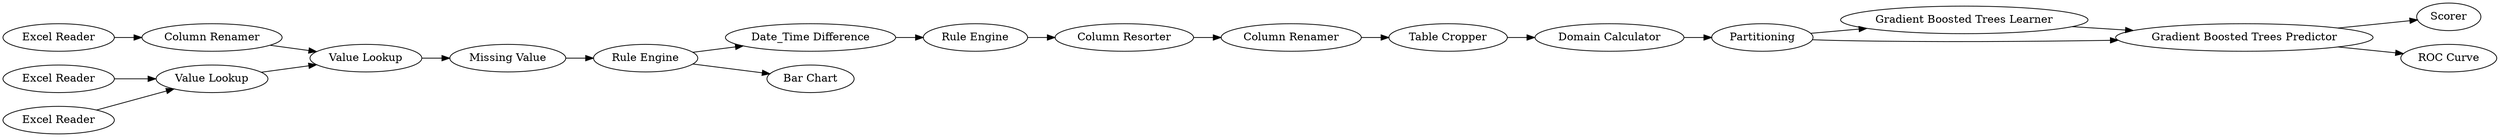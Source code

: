 digraph {
	"-7406675342040888934_3" [label="Excel Reader"]
	"-7406675342040888934_22" [label=Scorer]
	"342196845089250486_13" [label="Rule Engine"]
	"-918430712389630468_14" [label="Column Resorter"]
	"-7406675342040888934_6" [label="Column Renamer"]
	"-918430712389630468_15" [label="Column Renamer"]
	"-7406675342040888934_18" [label="Gradient Boosted Trees Learner"]
	"-7406675342040888934_1" [label="Excel Reader"]
	"-7406675342040888934_19" [label="Gradient Boosted Trees Predictor"]
	"-7406675342040888934_2" [label="Excel Reader"]
	"-7406675342040888934_8" [label="Missing Value"]
	"-7406675342040888934_25" [label="ROC Curve"]
	"-7406675342040888934_17" [label=Partitioning]
	"-918430712389630468_16" [label="Table Cropper"]
	"342196845089250486_12" [label="Date_Time Difference"]
	"-7406675342040888934_9" [label="Rule Engine"]
	"-7406675342040888934_5" [label="Value Lookup"]
	"-7406675342040888934_11" [label="Bar Chart"]
	"-918430712389630468_21" [label="Domain Calculator"]
	"-7406675342040888934_7" [label="Value Lookup"]
	"-7406675342040888934_2" -> "-7406675342040888934_5"
	"-7406675342040888934_5" -> "-7406675342040888934_7"
	"-918430712389630468_14" -> "-918430712389630468_15"
	"-7406675342040888934_19" -> "-7406675342040888934_25"
	"-918430712389630468_21" -> "-7406675342040888934_17"
	"-7406675342040888934_19" -> "-7406675342040888934_22"
	"-7406675342040888934_7" -> "-7406675342040888934_8"
	"-7406675342040888934_18" -> "-7406675342040888934_19"
	"342196845089250486_12" -> "342196845089250486_13"
	"-918430712389630468_15" -> "-918430712389630468_16"
	"-7406675342040888934_6" -> "-7406675342040888934_7"
	"342196845089250486_13" -> "-918430712389630468_14"
	"-7406675342040888934_8" -> "-7406675342040888934_9"
	"-7406675342040888934_17" -> "-7406675342040888934_19"
	"-7406675342040888934_17" -> "-7406675342040888934_18"
	"-7406675342040888934_1" -> "-7406675342040888934_5"
	"-918430712389630468_16" -> "-918430712389630468_21"
	"-7406675342040888934_9" -> "342196845089250486_12"
	"-7406675342040888934_9" -> "-7406675342040888934_11"
	"-7406675342040888934_3" -> "-7406675342040888934_6"
	rankdir=LR
}
